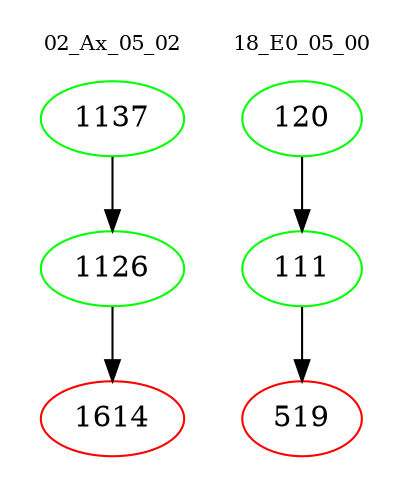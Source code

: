 digraph{
subgraph cluster_0 {
color = white
label = "02_Ax_05_02";
fontsize=10;
T0_1137 [label="1137", color="green"]
T0_1137 -> T0_1126 [color="black"]
T0_1126 [label="1126", color="green"]
T0_1126 -> T0_1614 [color="black"]
T0_1614 [label="1614", color="red"]
}
subgraph cluster_1 {
color = white
label = "18_E0_05_00";
fontsize=10;
T1_120 [label="120", color="green"]
T1_120 -> T1_111 [color="black"]
T1_111 [label="111", color="green"]
T1_111 -> T1_519 [color="black"]
T1_519 [label="519", color="red"]
}
}
